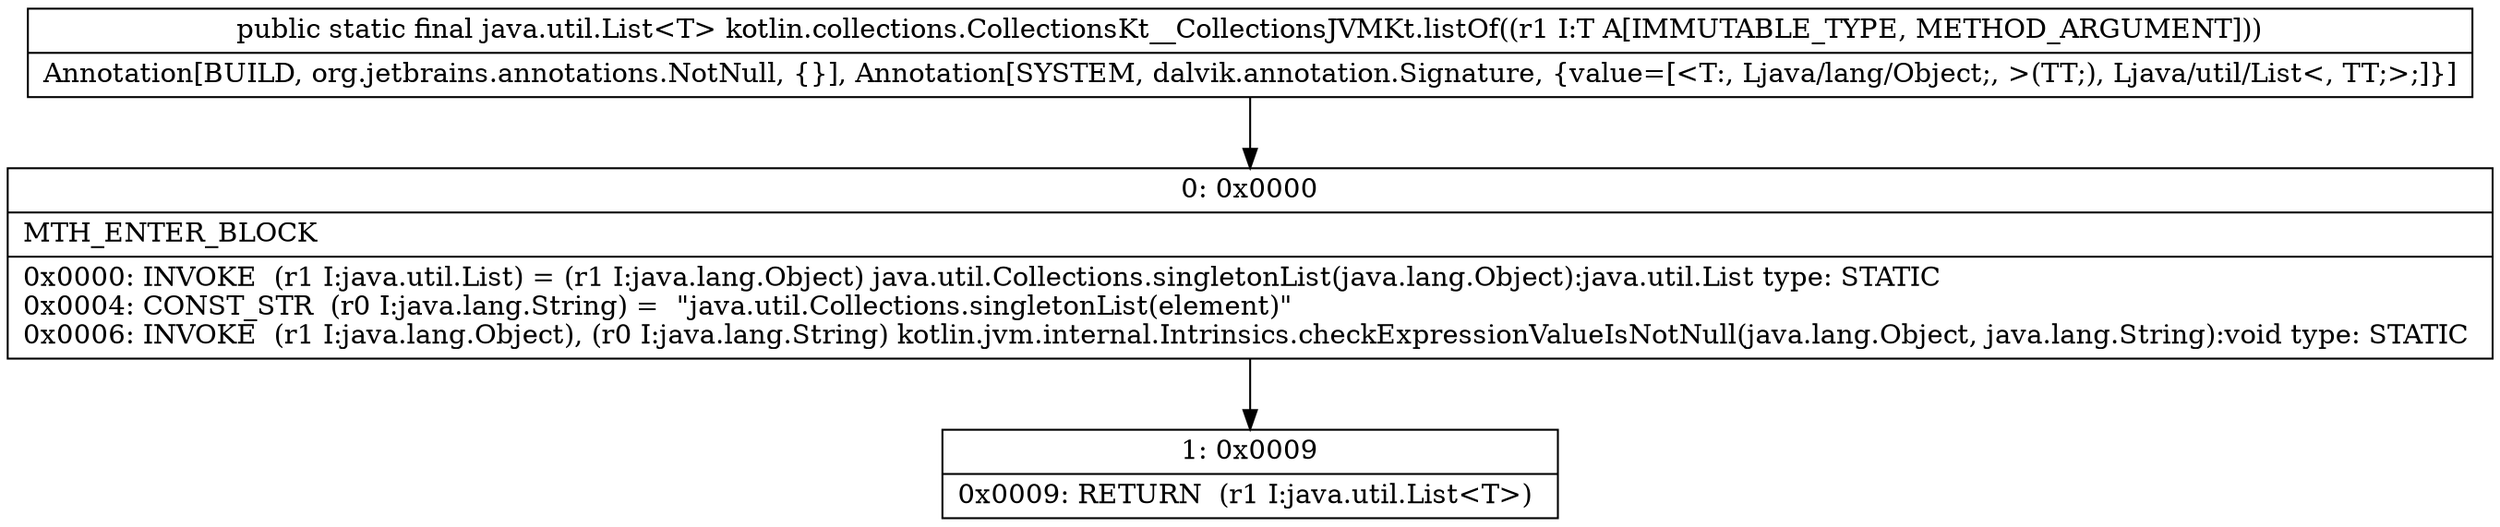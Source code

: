 digraph "CFG forkotlin.collections.CollectionsKt__CollectionsJVMKt.listOf(Ljava\/lang\/Object;)Ljava\/util\/List;" {
Node_0 [shape=record,label="{0\:\ 0x0000|MTH_ENTER_BLOCK\l|0x0000: INVOKE  (r1 I:java.util.List) = (r1 I:java.lang.Object) java.util.Collections.singletonList(java.lang.Object):java.util.List type: STATIC \l0x0004: CONST_STR  (r0 I:java.lang.String) =  \"java.util.Collections.singletonList(element)\" \l0x0006: INVOKE  (r1 I:java.lang.Object), (r0 I:java.lang.String) kotlin.jvm.internal.Intrinsics.checkExpressionValueIsNotNull(java.lang.Object, java.lang.String):void type: STATIC \l}"];
Node_1 [shape=record,label="{1\:\ 0x0009|0x0009: RETURN  (r1 I:java.util.List\<T\>) \l}"];
MethodNode[shape=record,label="{public static final java.util.List\<T\> kotlin.collections.CollectionsKt__CollectionsJVMKt.listOf((r1 I:T A[IMMUTABLE_TYPE, METHOD_ARGUMENT]))  | Annotation[BUILD, org.jetbrains.annotations.NotNull, \{\}], Annotation[SYSTEM, dalvik.annotation.Signature, \{value=[\<T:, Ljava\/lang\/Object;, \>(TT;), Ljava\/util\/List\<, TT;\>;]\}]\l}"];
MethodNode -> Node_0;
Node_0 -> Node_1;
}

